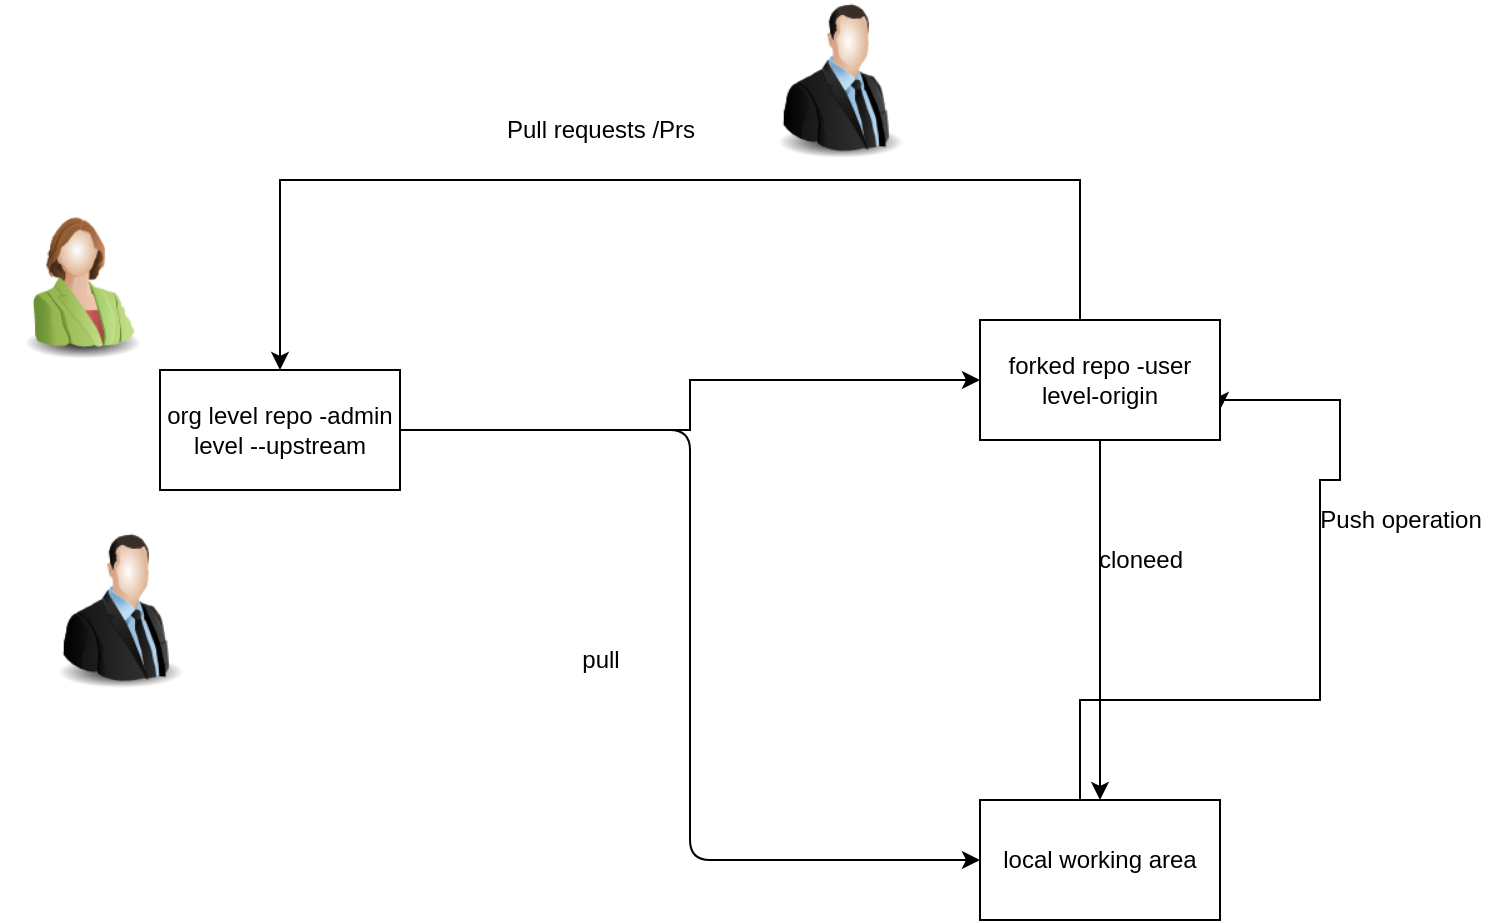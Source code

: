 <mxfile version="20.1.1" type="device"><diagram id="SDiN6AXRsjUa9-AuWCoD" name="Page-1"><mxGraphModel dx="868" dy="450" grid="1" gridSize="10" guides="1" tooltips="1" connect="1" arrows="1" fold="1" page="1" pageScale="1" pageWidth="850" pageHeight="1100" math="0" shadow="0"><root><mxCell id="0"/><mxCell id="1" parent="0"/><mxCell id="eO9WhpyXRdeTkNxQyN-5-4" style="edgeStyle=orthogonalEdgeStyle;rounded=0;orthogonalLoop=1;jettySize=auto;html=1;entryX=0;entryY=0.5;entryDx=0;entryDy=0;" edge="1" parent="1" source="eO9WhpyXRdeTkNxQyN-5-1" target="eO9WhpyXRdeTkNxQyN-5-3"><mxGeometry relative="1" as="geometry"/></mxCell><mxCell id="eO9WhpyXRdeTkNxQyN-5-10" style="edgeStyle=orthogonalEdgeStyle;curved=0;rounded=1;sketch=0;orthogonalLoop=1;jettySize=auto;html=1;entryX=0;entryY=0.5;entryDx=0;entryDy=0;" edge="1" parent="1" source="eO9WhpyXRdeTkNxQyN-5-1" target="eO9WhpyXRdeTkNxQyN-5-2"><mxGeometry relative="1" as="geometry"/></mxCell><mxCell id="eO9WhpyXRdeTkNxQyN-5-1" value="org level repo -admin&lt;br&gt;level --upstream" style="rounded=0;whiteSpace=wrap;html=1;" vertex="1" parent="1"><mxGeometry x="110" y="185" width="120" height="60" as="geometry"/></mxCell><mxCell id="eO9WhpyXRdeTkNxQyN-5-7" style="edgeStyle=orthogonalEdgeStyle;rounded=0;orthogonalLoop=1;jettySize=auto;html=1;entryX=1;entryY=0.75;entryDx=0;entryDy=0;" edge="1" parent="1" source="eO9WhpyXRdeTkNxQyN-5-2" target="eO9WhpyXRdeTkNxQyN-5-3"><mxGeometry relative="1" as="geometry"><mxPoint x="810" y="150" as="targetPoint"/><Array as="points"><mxPoint x="570" y="350"/><mxPoint x="690" y="350"/><mxPoint x="690" y="240"/><mxPoint x="700" y="240"/><mxPoint x="700" y="200"/><mxPoint x="640" y="200"/></Array></mxGeometry></mxCell><mxCell id="eO9WhpyXRdeTkNxQyN-5-2" value="local working area" style="rounded=0;whiteSpace=wrap;html=1;" vertex="1" parent="1"><mxGeometry x="520" y="400" width="120" height="60" as="geometry"/></mxCell><mxCell id="eO9WhpyXRdeTkNxQyN-5-5" style="edgeStyle=orthogonalEdgeStyle;rounded=0;orthogonalLoop=1;jettySize=auto;html=1;entryX=0.5;entryY=0;entryDx=0;entryDy=0;" edge="1" parent="1" source="eO9WhpyXRdeTkNxQyN-5-3" target="eO9WhpyXRdeTkNxQyN-5-2"><mxGeometry relative="1" as="geometry"/></mxCell><mxCell id="eO9WhpyXRdeTkNxQyN-5-12" style="rounded=0;sketch=0;orthogonalLoop=1;jettySize=auto;html=1;entryX=0.5;entryY=0;entryDx=0;entryDy=0;edgeStyle=orthogonalEdgeStyle;strokeColor=default;" edge="1" parent="1" source="eO9WhpyXRdeTkNxQyN-5-3" target="eO9WhpyXRdeTkNxQyN-5-1"><mxGeometry relative="1" as="geometry"><Array as="points"><mxPoint x="570" y="90"/><mxPoint x="170" y="90"/><mxPoint x="170" y="180"/></Array></mxGeometry></mxCell><mxCell id="eO9WhpyXRdeTkNxQyN-5-3" value="forked repo -user&lt;br&gt;level-origin" style="rounded=0;whiteSpace=wrap;html=1;" vertex="1" parent="1"><mxGeometry x="520" y="160" width="120" height="60" as="geometry"/></mxCell><mxCell id="eO9WhpyXRdeTkNxQyN-5-13" value="Push operation" style="text;html=1;align=center;verticalAlign=middle;resizable=0;points=[];autosize=1;strokeColor=none;fillColor=none;" vertex="1" parent="1"><mxGeometry x="680" y="245" width="100" height="30" as="geometry"/></mxCell><mxCell id="eO9WhpyXRdeTkNxQyN-5-14" value="Pull requests /Prs" style="text;html=1;align=center;verticalAlign=middle;resizable=0;points=[];autosize=1;strokeColor=none;fillColor=none;" vertex="1" parent="1"><mxGeometry x="270" y="50" width="120" height="30" as="geometry"/></mxCell><mxCell id="eO9WhpyXRdeTkNxQyN-5-15" value="" style="image;html=1;image=img/lib/clip_art/people/Suit_Man_128x128.png;rounded=0;sketch=0;" vertex="1" parent="1"><mxGeometry x="410" width="80" height="80" as="geometry"/></mxCell><mxCell id="eO9WhpyXRdeTkNxQyN-5-16" value="cloneed" style="text;html=1;align=center;verticalAlign=middle;resizable=0;points=[];autosize=1;strokeColor=none;fillColor=none;" vertex="1" parent="1"><mxGeometry x="565" y="265" width="70" height="30" as="geometry"/></mxCell><mxCell id="eO9WhpyXRdeTkNxQyN-5-17" value="pull" style="text;html=1;align=center;verticalAlign=middle;resizable=0;points=[];autosize=1;strokeColor=none;fillColor=none;" vertex="1" parent="1"><mxGeometry x="310" y="315" width="40" height="30" as="geometry"/></mxCell><mxCell id="eO9WhpyXRdeTkNxQyN-5-19" value="" style="image;html=1;image=img/lib/clip_art/people/Suit_Woman_Green_128x128.png;rounded=0;sketch=0;" vertex="1" parent="1"><mxGeometry x="30" y="100" width="80" height="80" as="geometry"/></mxCell><mxCell id="eO9WhpyXRdeTkNxQyN-5-22" value="" style="image;html=1;image=img/lib/clip_art/people/Suit_Man_128x128.png;rounded=0;sketch=0;" vertex="1" parent="1"><mxGeometry x="50" y="265" width="80" height="80" as="geometry"/></mxCell></root></mxGraphModel></diagram></mxfile>